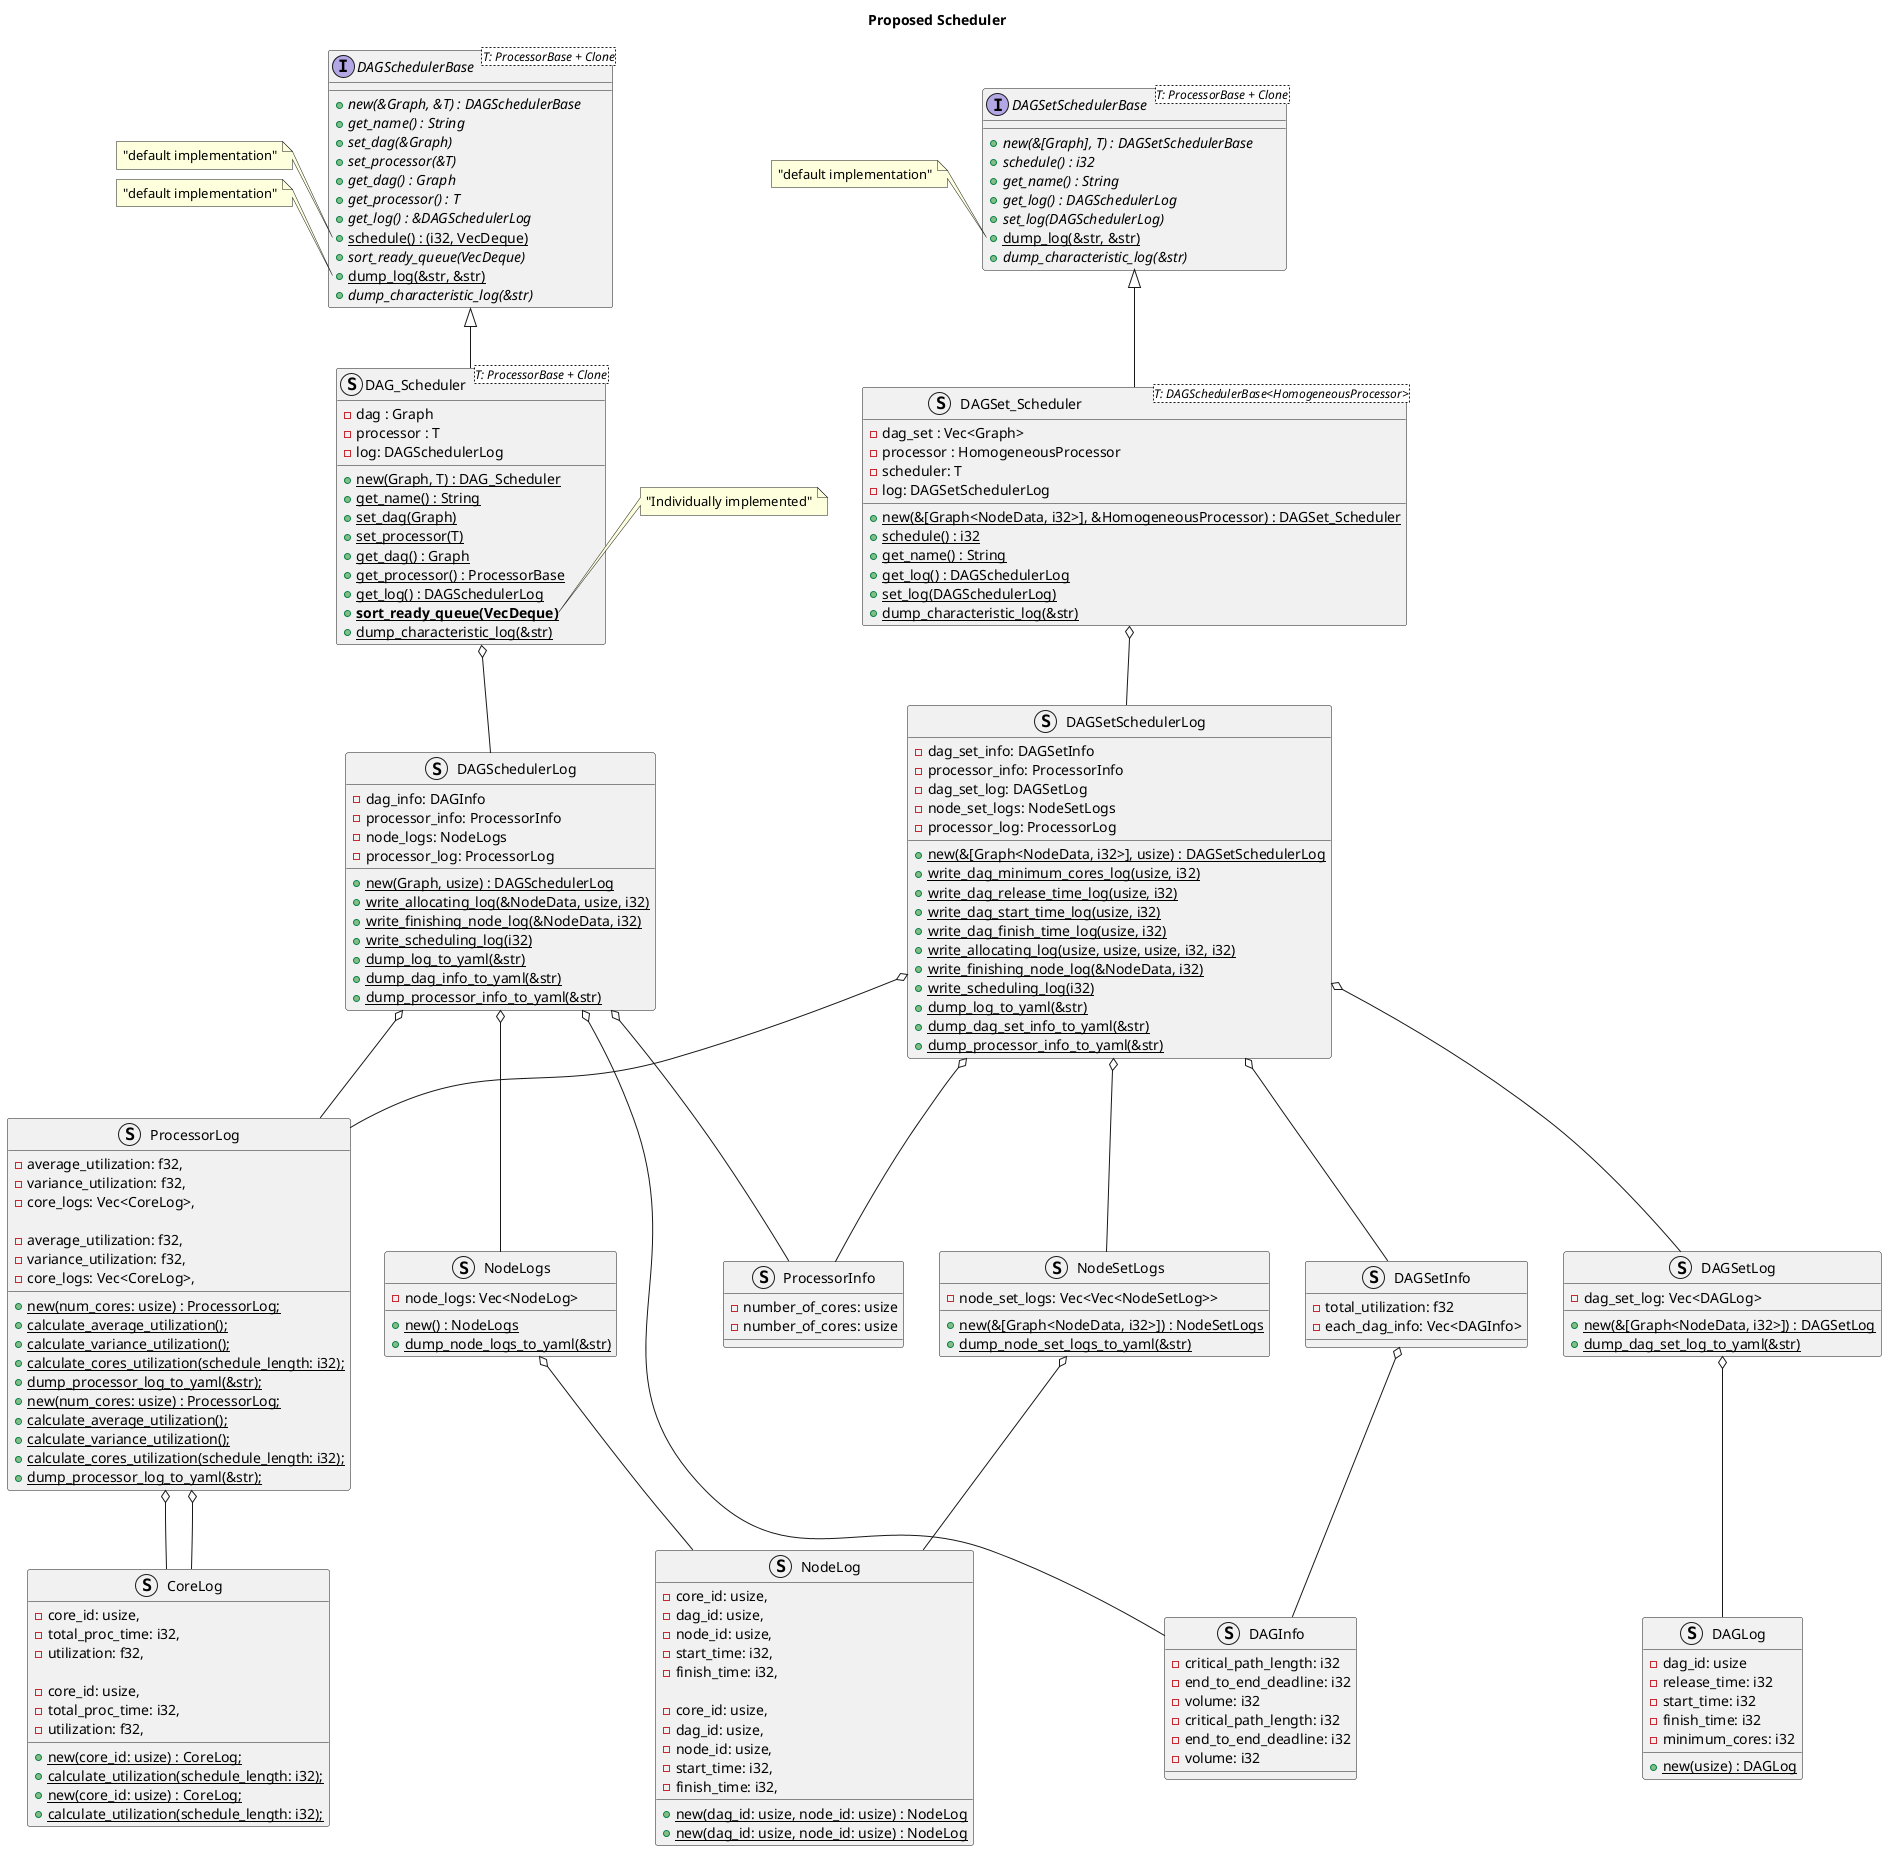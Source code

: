 @startuml proposed_sched
title Proposed Scheduler

    interface DAGSchedulerBase<T: ProcessorBase + Clone> {
        + {abstract} new(&Graph, &T) : DAGSchedulerBase
        + {abstract} get_name() : String
        + {abstract} set_dag(&Graph)
        + {abstract} set_processor(&T)
        + {abstract} get_dag() : Graph
        + {abstract} get_processor() : T
        + {abstract} get_log() : &DAGSchedulerLog
        + {static} schedule() : (i32, VecDeque)
        + {abstract} sort_ready_queue(VecDeque)
        + {static} dump_log(&str, &str)
        + {abstract} dump_characteristic_log(&str)
    }

    note left of DAGSchedulerBase::schedule
    "default implementation"
    end note

    note left of DAGSchedulerBase::dump_log
    "default implementation"
    end note

    struct DAGInfo {
        - critical_path_length: i32
        - end_to_end_deadline: i32
        - volume: i32
    }

    struct ProcessorInfo {
        - number_of_cores: usize
    }

    struct DAGSchedulerLog {
        - dag_info: DAGInfo
        - processor_info: ProcessorInfo
        - node_logs: NodeLogs
        - processor_log: ProcessorLog

        + {static} new(Graph, usize) : DAGSchedulerLog
        + {static} write_allocating_log(&NodeData, usize, i32)
        + {static} write_finishing_node_log(&NodeData, i32)
        + {static} write_scheduling_log(i32)
        + {static} dump_log_to_yaml(&str)
        + {static} dump_dag_info_to_yaml(&str)
        + {static} dump_processor_info_to_yaml(&str)
    }

    struct DAG_Scheduler<T: ProcessorBase + Clone> {
        - dag : Graph
        - processor : T
        - log: DAGSchedulerLog
        + {static} new(Graph, T) : DAG_Scheduler
        + {static} get_name() : String
        + {static} set_dag(Graph)
        + {static} set_processor(T)
        + {static} get_dag() : Graph
        + {static} get_processor() : ProcessorBase
        + {static} get_log() : DAGSchedulerLog
        + **{static} sort_ready_queue(VecDeque)**
        + {static} dump_characteristic_log(&str)
    }

    note right of DAG_Scheduler::sort_ready_queue
    "Individually implemented"
    end note

    struct NodeLogs {
        - node_logs: Vec<NodeLog>

        + {static} new() : NodeLogs
        + {static} dump_node_logs_to_yaml(&str)
    }
    
    struct NodeLog {
        - core_id: usize,
        - dag_id: usize,
        - node_id: usize,
        - start_time: i32,
        - finish_time: i32,

        + {static} new(dag_id: usize, node_id: usize) : NodeLog
    }

    struct ProcessorLog {
        - average_utilization: f32,
        - variance_utilization: f32,
        - core_logs: Vec<CoreLog>,

        + {static} new(num_cores: usize) : ProcessorLog;
        + {static} calculate_average_utilization();
        + {static} calculate_variance_utilization();
        + {static} calculate_cores_utilization(schedule_length: i32);
        + {static} dump_processor_log_to_yaml(&str);
    }

    struct CoreLog {
        - core_id: usize,
        - total_proc_time: i32,
        - utilization: f32,

        + {static} new(core_id: usize) : CoreLog;
        + {static} calculate_utilization(schedule_length: i32);
    }  

    DAGSchedulerBase <|-down- DAG_Scheduler

    DAGSchedulerLog o-down- DAGInfo
    DAGSchedulerLog o-down- ProcessorInfo

    DAG_Scheduler o-down- DAGSchedulerLog
    DAGSchedulerLog o-down- NodeLogs
    NodeLogs o-down- NodeLog
    DAGSchedulerLog o-down- ProcessorLog
    ProcessorLog o-down- CoreLog

    interface DAGSetSchedulerBase<T: ProcessorBase + Clone> {
        + {abstract} new(&[Graph], T) : DAGSetSchedulerBase
        + {abstract} schedule() : i32
        + {abstract} get_name() : String
        + {abstract} get_log() : DAGSchedulerLog
        + {abstract} set_log(DAGSchedulerLog)
        + {static} dump_log(&str, &str)
        + {abstract} dump_characteristic_log(&str)
    }

    note left of DAGSetSchedulerBase::dump_log
    "default implementation"
    end note

    struct DAGSetInfo {
        - total_utilization: f32
        - each_dag_info: Vec<DAGInfo>
    }

    struct DAGInfo {
        - critical_path_length: i32
        - end_to_end_deadline: i32
        - volume: i32
    }

    struct ProcessorInfo {
        - number_of_cores: usize
    }

    struct DAGSetSchedulerLog {
        - dag_set_info: DAGSetInfo
        - processor_info: ProcessorInfo
        - dag_set_log: DAGSetLog
        - node_set_logs: NodeSetLogs
        - processor_log: ProcessorLog

        + {static} new(&[Graph<NodeData, i32>], usize) : DAGSetSchedulerLog
        + {static} write_dag_minimum_cores_log(usize, i32)
        + {static} write_dag_release_time_log(usize, i32)
        + {static} write_dag_start_time_log(usize, i32)
        + {static} write_dag_finish_time_log(usize, i32)
        + {static} write_allocating_log(usize, usize, usize, i32, i32)
        + {static} write_finishing_node_log(&NodeData, i32)
        + {static} write_scheduling_log(i32)
        + {static} dump_log_to_yaml(&str)
        + {static} dump_dag_set_info_to_yaml(&str)
        + {static} dump_processor_info_to_yaml(&str)
    }

    struct DAGSet_Scheduler<T: DAGSchedulerBase<HomogeneousProcessor>> {
        - dag_set : Vec<Graph>
        - processor : HomogeneousProcessor
        - scheduler: T
        - log: DAGSetSchedulerLog
        + {static} new(&[Graph<NodeData, i32>], &HomogeneousProcessor) : DAGSet_Scheduler
        + {static} schedule() : i32
        + {static} get_name() : String
        + {static} get_log() : DAGSchedulerLog
        + {static} set_log(DAGSchedulerLog)
        + {static} dump_characteristic_log(&str)
    }

    struct DAGSetLog {
        - dag_set_log: Vec<DAGLog>

        + {static} new(&[Graph<NodeData, i32>]) : DAGSetLog
        + {static} dump_dag_set_log_to_yaml(&str)
    }

    struct DAGLog {
        - dag_id: usize
        - release_time: i32
        - start_time: i32
        - finish_time: i32
        - minimum_cores: i32

        + {static} new(usize) : DAGLog
    }

    struct NodeSetLogs {
        - node_set_logs: Vec<Vec<NodeSetLog>>

        + {static} new(&[Graph<NodeData, i32>]) : NodeSetLogs
        + {static} dump_node_set_logs_to_yaml(&str)
    }
    
    struct NodeLog {
        - core_id: usize,
        - dag_id: usize,
        - node_id: usize,
        - start_time: i32,
        - finish_time: i32,

        + {static} new(dag_id: usize, node_id: usize) : NodeLog
    }

    struct ProcessorLog {
        - average_utilization: f32,
        - variance_utilization: f32,
        - core_logs: Vec<CoreLog>,

        + {static} new(num_cores: usize) : ProcessorLog;
        + {static} calculate_average_utilization();
        + {static} calculate_variance_utilization();
        + {static} calculate_cores_utilization(schedule_length: i32);
        + {static} dump_processor_log_to_yaml(&str);
    }

    struct CoreLog {
        - core_id: usize,
        - total_proc_time: i32,
        - utilization: f32,

        + {static} new(core_id: usize) : CoreLog;
        + {static} calculate_utilization(schedule_length: i32);
    }  

    DAGSetSchedulerBase <|-down- DAGSet_Scheduler

    DAGSet_Scheduler o-down- DAGSetSchedulerLog

    DAGSetSchedulerLog o-down- DAGSetInfo
    DAGSetSchedulerLog o-down- ProcessorInfo
    DAGSetSchedulerLog o-down- DAGSetLog
    DAGSetSchedulerLog o-down- NodeSetLogs
    DAGSetSchedulerLog o-down- ProcessorLog
    
    DAGSetInfo o-down- DAGInfo
    DAGSetLog o-down- DAGLog
    NodeSetLogs o-down- NodeLog
    ProcessorLog o-down- CoreLog

@enduml